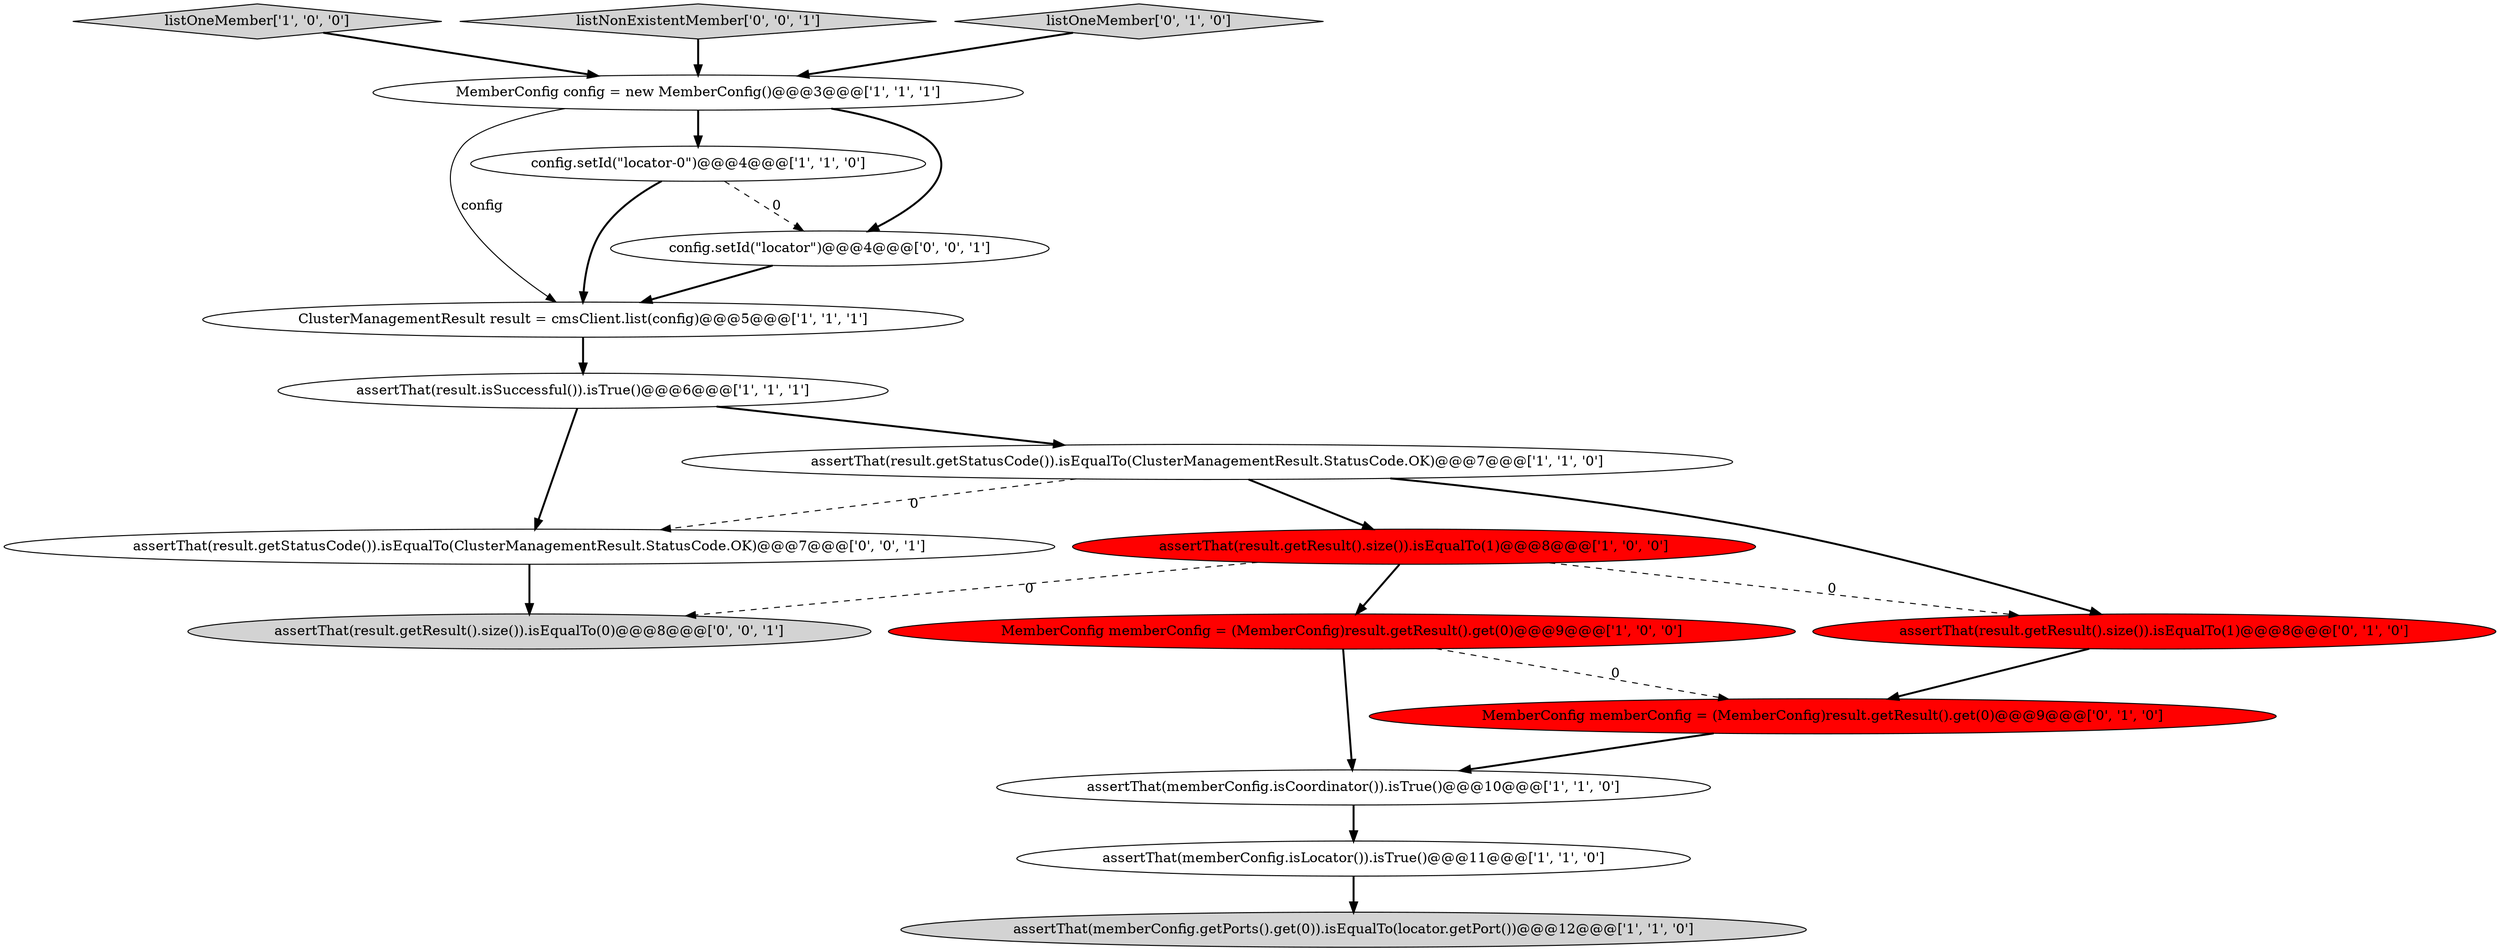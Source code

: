 digraph {
14 [style = filled, label = "assertThat(result.getStatusCode()).isEqualTo(ClusterManagementResult.StatusCode.OK)@@@7@@@['0', '0', '1']", fillcolor = white, shape = ellipse image = "AAA0AAABBB3BBB"];
3 [style = filled, label = "assertThat(result.getResult().size()).isEqualTo(1)@@@8@@@['1', '0', '0']", fillcolor = red, shape = ellipse image = "AAA1AAABBB1BBB"];
2 [style = filled, label = "assertThat(memberConfig.isCoordinator()).isTrue()@@@10@@@['1', '1', '0']", fillcolor = white, shape = ellipse image = "AAA0AAABBB1BBB"];
11 [style = filled, label = "MemberConfig memberConfig = (MemberConfig)result.getResult().get(0)@@@9@@@['0', '1', '0']", fillcolor = red, shape = ellipse image = "AAA1AAABBB2BBB"];
5 [style = filled, label = "listOneMember['1', '0', '0']", fillcolor = lightgray, shape = diamond image = "AAA0AAABBB1BBB"];
6 [style = filled, label = "ClusterManagementResult result = cmsClient.list(config)@@@5@@@['1', '1', '1']", fillcolor = white, shape = ellipse image = "AAA0AAABBB1BBB"];
0 [style = filled, label = "config.setId(\"locator-0\")@@@4@@@['1', '1', '0']", fillcolor = white, shape = ellipse image = "AAA0AAABBB1BBB"];
10 [style = filled, label = "MemberConfig memberConfig = (MemberConfig)result.getResult().get(0)@@@9@@@['1', '0', '0']", fillcolor = red, shape = ellipse image = "AAA1AAABBB1BBB"];
16 [style = filled, label = "listNonExistentMember['0', '0', '1']", fillcolor = lightgray, shape = diamond image = "AAA0AAABBB3BBB"];
7 [style = filled, label = "MemberConfig config = new MemberConfig()@@@3@@@['1', '1', '1']", fillcolor = white, shape = ellipse image = "AAA0AAABBB1BBB"];
13 [style = filled, label = "listOneMember['0', '1', '0']", fillcolor = lightgray, shape = diamond image = "AAA0AAABBB2BBB"];
8 [style = filled, label = "assertThat(result.isSuccessful()).isTrue()@@@6@@@['1', '1', '1']", fillcolor = white, shape = ellipse image = "AAA0AAABBB1BBB"];
1 [style = filled, label = "assertThat(memberConfig.isLocator()).isTrue()@@@11@@@['1', '1', '0']", fillcolor = white, shape = ellipse image = "AAA0AAABBB1BBB"];
9 [style = filled, label = "assertThat(memberConfig.getPorts().get(0)).isEqualTo(locator.getPort())@@@12@@@['1', '1', '0']", fillcolor = lightgray, shape = ellipse image = "AAA0AAABBB1BBB"];
12 [style = filled, label = "assertThat(result.getResult().size()).isEqualTo(1)@@@8@@@['0', '1', '0']", fillcolor = red, shape = ellipse image = "AAA1AAABBB2BBB"];
17 [style = filled, label = "config.setId(\"locator\")@@@4@@@['0', '0', '1']", fillcolor = white, shape = ellipse image = "AAA0AAABBB3BBB"];
15 [style = filled, label = "assertThat(result.getResult().size()).isEqualTo(0)@@@8@@@['0', '0', '1']", fillcolor = lightgray, shape = ellipse image = "AAA0AAABBB3BBB"];
4 [style = filled, label = "assertThat(result.getStatusCode()).isEqualTo(ClusterManagementResult.StatusCode.OK)@@@7@@@['1', '1', '0']", fillcolor = white, shape = ellipse image = "AAA0AAABBB1BBB"];
4->3 [style = bold, label=""];
7->17 [style = bold, label=""];
17->6 [style = bold, label=""];
0->6 [style = bold, label=""];
2->1 [style = bold, label=""];
7->6 [style = solid, label="config"];
12->11 [style = bold, label=""];
16->7 [style = bold, label=""];
8->14 [style = bold, label=""];
7->0 [style = bold, label=""];
0->17 [style = dashed, label="0"];
11->2 [style = bold, label=""];
1->9 [style = bold, label=""];
10->11 [style = dashed, label="0"];
3->10 [style = bold, label=""];
3->12 [style = dashed, label="0"];
13->7 [style = bold, label=""];
6->8 [style = bold, label=""];
4->12 [style = bold, label=""];
3->15 [style = dashed, label="0"];
5->7 [style = bold, label=""];
10->2 [style = bold, label=""];
14->15 [style = bold, label=""];
4->14 [style = dashed, label="0"];
8->4 [style = bold, label=""];
}
